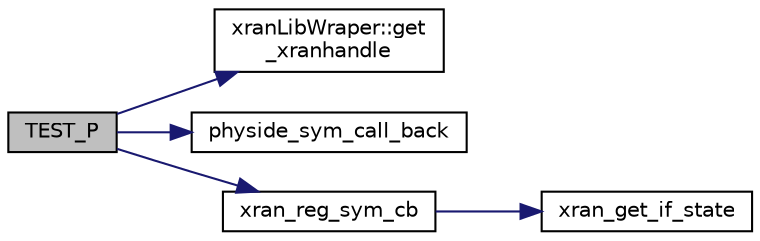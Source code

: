 digraph "TEST_P"
{
 // LATEX_PDF_SIZE
  edge [fontname="Helvetica",fontsize="10",labelfontname="Helvetica",labelfontsize="10"];
  node [fontname="Helvetica",fontsize="10",shape=record];
  rankdir="LR";
  Node1 [label="TEST_P",height=0.2,width=0.4,color="black", fillcolor="grey75", style="filled", fontcolor="black",tooltip=" "];
  Node1 -> Node2 [color="midnightblue",fontsize="10",style="solid",fontname="Helvetica"];
  Node2 [label="xranLibWraper::get\l_xranhandle",height=0.2,width=0.4,color="black", fillcolor="white", style="filled",URL="$classxran_lib_wraper.html#a2ad94e2d18c69b423d5402d7777832f1",tooltip=" "];
  Node1 -> Node3 [color="midnightblue",fontsize="10",style="solid",fontname="Helvetica"];
  Node3 [label="physide_sym_call_back",height=0.2,width=0.4,color="black", fillcolor="white", style="filled",URL="$init__sys__functional_8cc.html#af2d879cc67de3a1216ff63cbcea4183d",tooltip=" "];
  Node1 -> Node4 [color="midnightblue",fontsize="10",style="solid",fontname="Helvetica"];
  Node4 [label="xran_reg_sym_cb",height=0.2,width=0.4,color="black", fillcolor="white", style="filled",URL="$xran__fh__o__du_8h.html#adfcabe4091a4782ecb9ca029314c99ca",tooltip=" "];
  Node4 -> Node5 [color="midnightblue",fontsize="10",style="solid",fontname="Helvetica"];
  Node5 [label="xran_get_if_state",height=0.2,width=0.4,color="black", fillcolor="white", style="filled",URL="$xran__main_8c.html#a937105f52446cfcb951e43e1dc3c4d8b",tooltip=" "];
}

